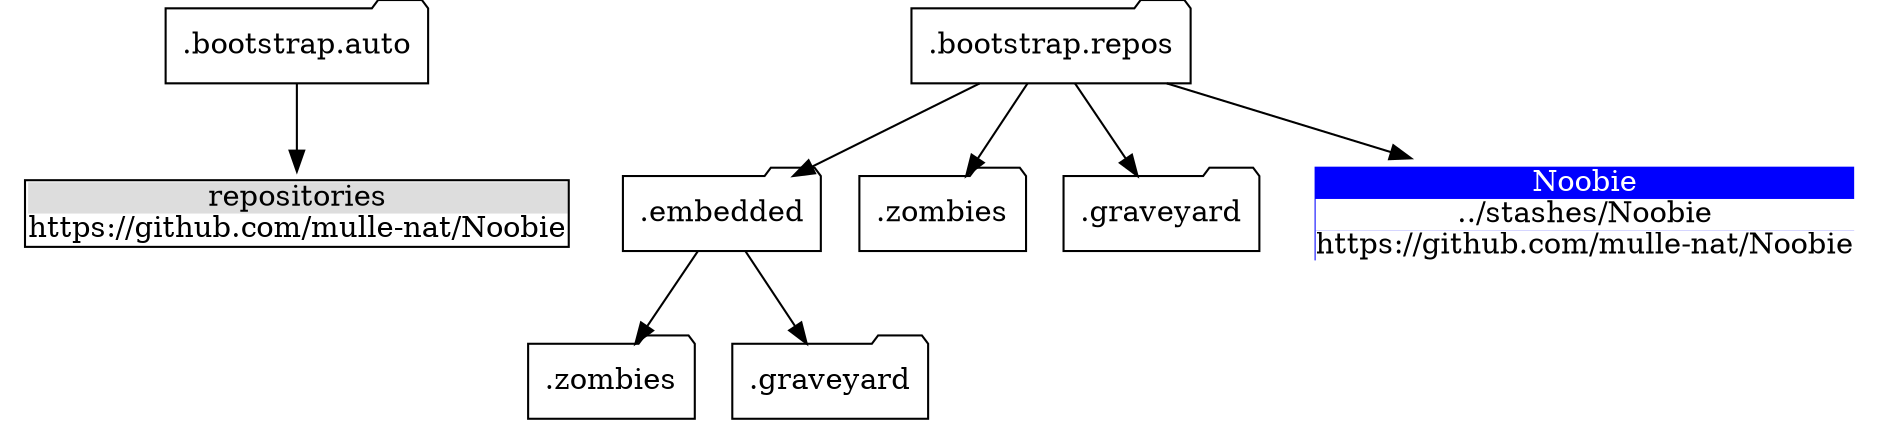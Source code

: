 digraph reposdir {
   node [ shape="folder"]

   ".bootstrap.auto"           -> ".bootstrap.auto/repositories"

   ".bootstrap.auto/repositories"  [ shape="none", label=< <TABLE BORDER="1" CELLBORDER="0" CELLPADDING="0" CELLSPACING="0">
<TR><TD bgcolor="#DDDDDD">repositories</TD></TR>
<TR><TD>https://github.com/mulle-nat/Noobie</TD></TR>
</TABLE>>];

   ".bootstrap.repos"           -> ".bootstrap.repos/.embedded"
   ".bootstrap.repos"           -> ".bootstrap.repos/.zombies"
   ".bootstrap.repos/.embedded" -> ".bootstrap.repos/.embedded/.zombies"
   ".bootstrap.repos"           -> ".bootstrap.repos/.graveyard"
   ".bootstrap.repos/.embedded" -> ".bootstrap.repos/.embedded/.graveyard"

   ".bootstrap.repos/.embedded"             [ label=".embedded" ]
   ".bootstrap.repos/.zombies"              [ label=".zombies" ]
   ".bootstrap.repos/.graveyard"            [ label=".graveyard" ]
   ".bootstrap.repos/.embedded/.zombies"    [ label=".zombies" ]
   ".bootstrap.repos/.embedded/.graveyard"  [ label=".graveyard" ]


   ".bootstrap.repos" -> "Noobie"
   "Noobie"  [ shape="none", label=< <TABLE BGCOLOR="#0000FF" BORDER="0" CELLBORDER="0" CELLPADDING="0" CELLSPACING="0">
<TR><TD><FONT COLOR="#FFFFFF">Noobie</FONT></TD></TR>
<TR><TD bgcolor="#FFFFFF" PORT="f0">../stashes/Noobie</TD></TR>
<TR><TD bgcolor="#FFFFFF">https://github.com/mulle-nat/Noobie</TD></TR>
</TABLE>>];
}